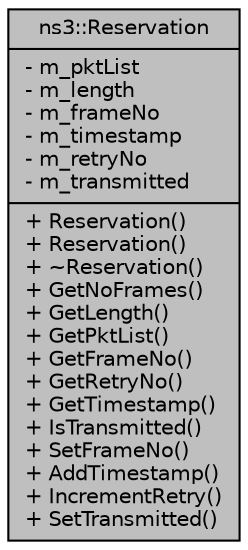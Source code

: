 digraph "ns3::Reservation"
{
  edge [fontname="Helvetica",fontsize="10",labelfontname="Helvetica",labelfontsize="10"];
  node [fontname="Helvetica",fontsize="10",shape=record];
  Node1 [label="{ns3::Reservation\n|- m_pktList\l- m_length\l- m_frameNo\l- m_timestamp\l- m_retryNo\l- m_transmitted\l|+ Reservation()\l+ Reservation()\l+ ~Reservation()\l+ GetNoFrames()\l+ GetLength()\l+ GetPktList()\l+ GetFrameNo()\l+ GetRetryNo()\l+ GetTimestamp()\l+ IsTransmitted()\l+ SetFrameNo()\l+ AddTimestamp()\l+ IncrementRetry()\l+ SetTransmitted()\l}",height=0.2,width=0.4,color="black", fillcolor="grey75", style="filled", fontcolor="black"];
}
